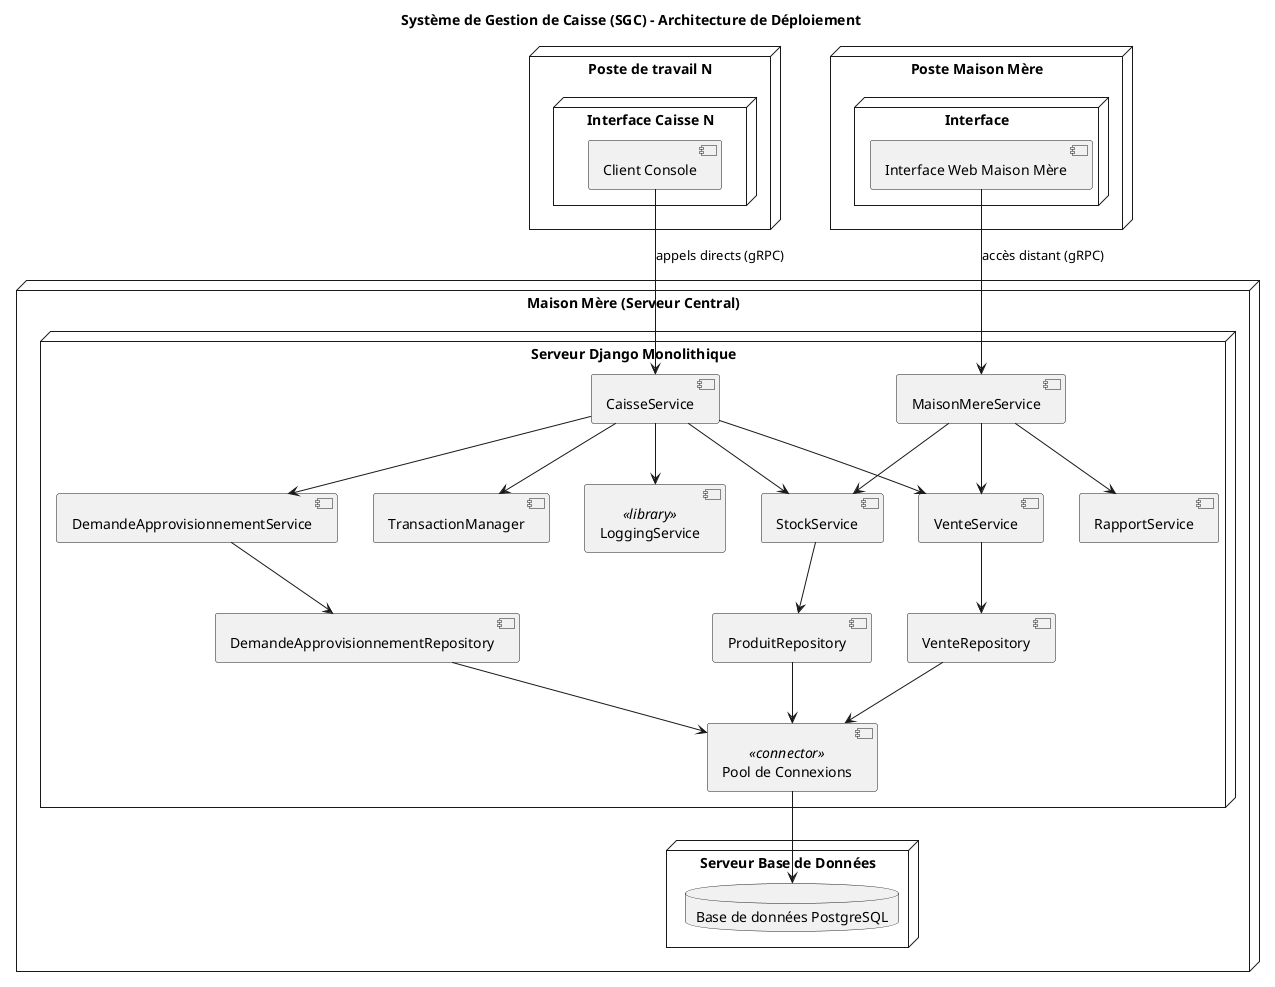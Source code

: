 @startuml SGC

title Système de Gestion de Caisse (SGC) - Architecture de Déploiement

node "Maison Mère (Serveur Central)" {
  node "Serveur Django Monolithique" {
    component "CaisseService"
    component "MaisonMereService"
    component "StockService"
    component "VenteService"
    component "DemandeApprovisionnementService"
    component "RapportService"
    
    component "ProduitRepository"
    component "VenteRepository"
    component "DemandeApprovisionnementRepository"
    component "TransactionManager"
    component "LoggingService" <<library>>
    component "Pool de Connexions" <<connector>>
  }

  node "Serveur Base de Données" {
    database "Base de données PostgreSQL" as DB
  }
}

node "Poste de travail N" {
  node "Interface Caisse N" {
    component "Client Console"
  }
}

node "Poste Maison Mère" {
  node "Interface" {
    component "Interface Web Maison Mère"
  }
}

"Client Console" --> "CaisseService" : appels directs (gRPC)
"Interface Web Maison Mère" --> "MaisonMereService" : accès distant (gRPC)

"CaisseService" --> "StockService"
"CaisseService" --> "VenteService"
"CaisseService" --> "DemandeApprovisionnementService"
"CaisseService" --> "TransactionManager"
"CaisseService" --> "LoggingService"

"MaisonMereService" --> "StockService"
"MaisonMereService" --> "VenteService"
"MaisonMereService" --> "RapportService"

"StockService" --> "ProduitRepository"
"VenteService" --> "VenteRepository"
"DemandeApprovisionnementService" --> "DemandeApprovisionnementRepository"

"ProduitRepository" --> "Pool de Connexions"
"VenteRepository" --> "Pool de Connexions"
"DemandeApprovisionnementRepository" --> "Pool de Connexions"
"Pool de Connexions" --> DB

@enduml
